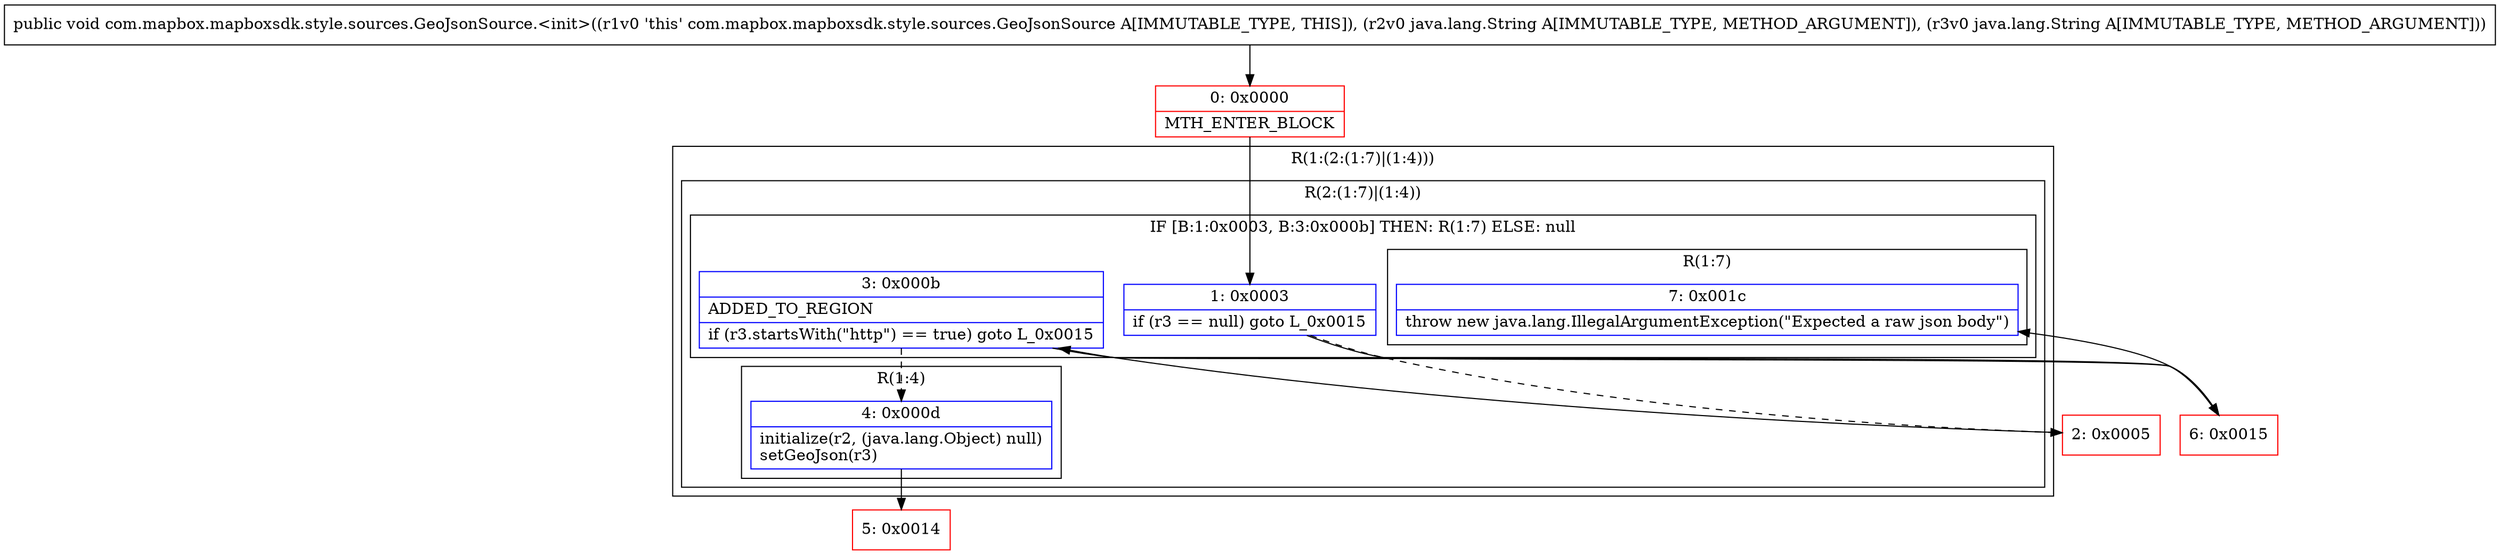 digraph "CFG forcom.mapbox.mapboxsdk.style.sources.GeoJsonSource.\<init\>(Ljava\/lang\/String;Ljava\/lang\/String;)V" {
subgraph cluster_Region_253553652 {
label = "R(1:(2:(1:7)|(1:4)))";
node [shape=record,color=blue];
subgraph cluster_Region_224486689 {
label = "R(2:(1:7)|(1:4))";
node [shape=record,color=blue];
subgraph cluster_IfRegion_1327048887 {
label = "IF [B:1:0x0003, B:3:0x000b] THEN: R(1:7) ELSE: null";
node [shape=record,color=blue];
Node_1 [shape=record,label="{1\:\ 0x0003|if (r3 == null) goto L_0x0015\l}"];
Node_3 [shape=record,label="{3\:\ 0x000b|ADDED_TO_REGION\l|if (r3.startsWith(\"http\") == true) goto L_0x0015\l}"];
subgraph cluster_Region_1058133275 {
label = "R(1:7)";
node [shape=record,color=blue];
Node_7 [shape=record,label="{7\:\ 0x001c|throw new java.lang.IllegalArgumentException(\"Expected a raw json body\")\l}"];
}
}
subgraph cluster_Region_1471863366 {
label = "R(1:4)";
node [shape=record,color=blue];
Node_4 [shape=record,label="{4\:\ 0x000d|initialize(r2, (java.lang.Object) null)\lsetGeoJson(r3)\l}"];
}
}
}
Node_0 [shape=record,color=red,label="{0\:\ 0x0000|MTH_ENTER_BLOCK\l}"];
Node_2 [shape=record,color=red,label="{2\:\ 0x0005}"];
Node_5 [shape=record,color=red,label="{5\:\ 0x0014}"];
Node_6 [shape=record,color=red,label="{6\:\ 0x0015}"];
MethodNode[shape=record,label="{public void com.mapbox.mapboxsdk.style.sources.GeoJsonSource.\<init\>((r1v0 'this' com.mapbox.mapboxsdk.style.sources.GeoJsonSource A[IMMUTABLE_TYPE, THIS]), (r2v0 java.lang.String A[IMMUTABLE_TYPE, METHOD_ARGUMENT]), (r3v0 java.lang.String A[IMMUTABLE_TYPE, METHOD_ARGUMENT])) }"];
MethodNode -> Node_0;
Node_1 -> Node_2[style=dashed];
Node_1 -> Node_6;
Node_3 -> Node_4[style=dashed];
Node_3 -> Node_6;
Node_4 -> Node_5;
Node_0 -> Node_1;
Node_2 -> Node_3;
Node_6 -> Node_7;
}

